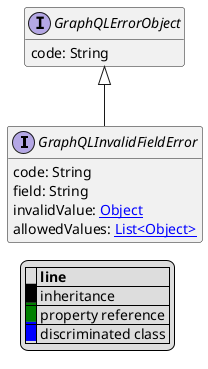 @startuml

hide empty fields
hide empty methods
legend
|= |= line |
|<back:black>   </back>| inheritance |
|<back:green>   </back>| property reference |
|<back:blue>   </back>| discriminated class |
endlegend
interface GraphQLInvalidFieldError [[GraphQLInvalidFieldError.svg]] extends GraphQLErrorObject {
    code: String
    field: String
    invalidValue: [[Object.svg Object]]
    allowedValues: [[Object.svg List<Object>]]
}
interface GraphQLErrorObject [[GraphQLErrorObject.svg]]  {
    code: String
}





@enduml
